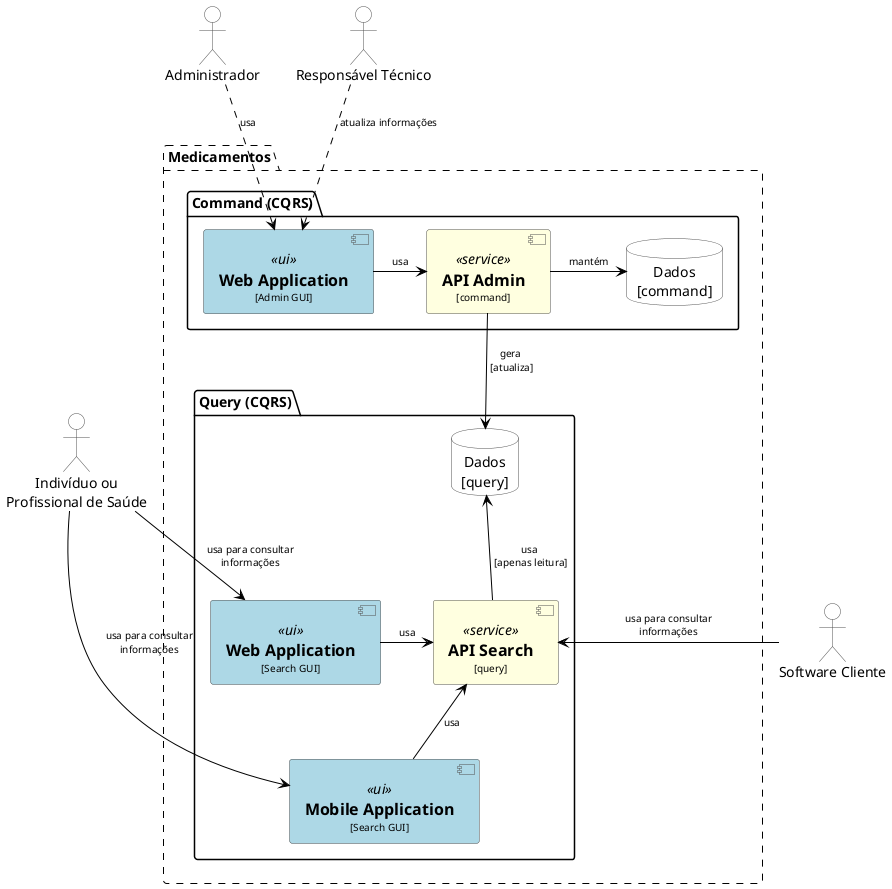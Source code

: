@startuml c4-container

skinparam {
  shadowing false
  arrowFontSize 10
  defaultTextAlignment center
  wrapWidth 200
  maxMessageSize 100
  ArrowColor #gray
}

skinparam package {
}

skinparam component {
    BackgroundColor White
    ArrowColor Black
    BorderColor #505050
}

skinparam component<<ui>> {
    BackgroundColor #lightblue
    ArrowColor Black
    BorderColor #505050
}

skinparam component<<service>> {
    BackgroundColor #lightyellow
    ArrowColor Black
    BorderColor #505050
}

skinparam database {
    BackgroundColor White
    ArrowColor Black
    BorderColor #505050
}

skinparam actor {
    BackgroundColor White
    ArrowColor Black
    BorderColor #505050
}

package Medicamentos #line.dashed{
 package "Command (CQRS)" {
    component "==Web Application\n<size:10>[Admin GUI]</size>" <<ui>> as WebAdmin
    component "==API Admin\n<size:10>[command]</size>" <<service>> as ApiAdmin
    database "Dados\n[command]" as DBW
 }

 package "Query (CQRS)" {
    component "==Web Application\n<size:10>[Search GUI]</size>" <<ui>> as WebSearch
    component "==Mobile Application\n<size:10>[Search GUI]</size>" <<ui>> as MobileSearch
    component "==API Search\n<size:10>[query]</size>" <<service>> as ApiSearch
    database "Dados\n[query]" as DBR
 }
}

actor Administrador
actor "Responsável Técnico" as RT
actor "Indivíduo ou\nProfissional de Saúde" as PS
actor "Software Cliente" as SC

Administrador .down.> WebAdmin : "usa"
RT .down.> WebAdmin : "atualiza informações"

WebAdmin -right-> ApiAdmin : usa
ApiAdmin -right-> DBW : "mantém"
ApiSearch -up-> DBR : "usa\n [apenas leitura]"
ApiAdmin -down-> DBR : "gera\n [atualiza]"
WebSearch -left-> ApiSearch : usa
MobileSearch -up-> ApiSearch : usa
SC -left-> ApiSearch : "usa para consultar informações"
PS --> WebSearch : "usa para consultar informações"
PS --> MobileSearch : "usa para consultar informações"

@enduml